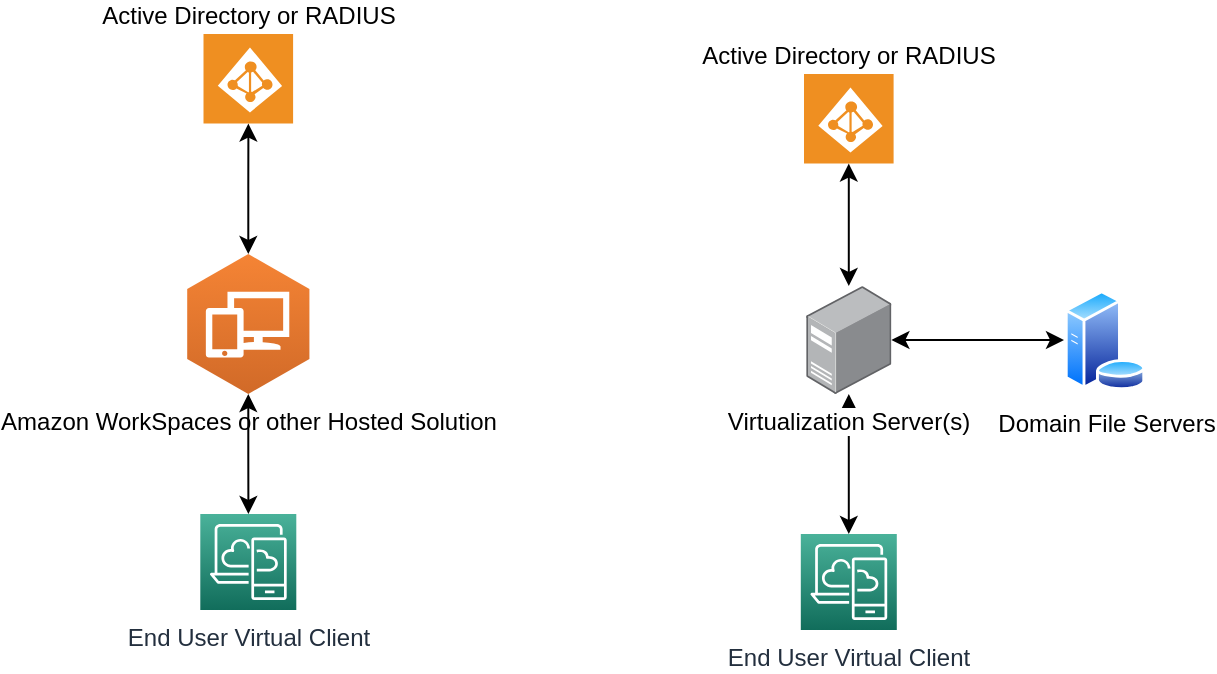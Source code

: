 <mxfile version="12.6.5" type="device"><diagram id="C5RBs43oDa-KdzZeNtuy" name="Page-1"><mxGraphModel dx="946" dy="703" grid="1" gridSize="10" guides="1" tooltips="1" connect="1" arrows="1" fold="1" page="1" pageScale="1" pageWidth="827" pageHeight="1169" math="0" shadow="0"><root><mxCell id="WIyWlLk6GJQsqaUBKTNV-0"/><mxCell id="WIyWlLk6GJQsqaUBKTNV-1" parent="WIyWlLk6GJQsqaUBKTNV-0"/><mxCell id="kmq39kzR6gbOwu15kNuL-1" value="&lt;span style=&quot;background-color: rgb(255 , 255 , 255)&quot;&gt;Active Directory or RADIUS&lt;/span&gt;" style="shadow=0;dashed=0;html=1;strokeColor=none;fillColor=#EF8F21;labelPosition=center;verticalLabelPosition=top;verticalAlign=bottom;align=center;outlineConnect=0;shape=mxgraph.veeam.active_directory;" vertex="1" parent="WIyWlLk6GJQsqaUBKTNV-1"><mxGeometry x="179.75" y="170" width="44.8" height="44.8" as="geometry"/></mxCell><mxCell id="kmq39kzR6gbOwu15kNuL-11" value="" style="edgeStyle=orthogonalEdgeStyle;rounded=0;orthogonalLoop=1;jettySize=auto;html=1;startArrow=classic;startFill=1;" edge="1" parent="WIyWlLk6GJQsqaUBKTNV-1" source="kmq39kzR6gbOwu15kNuL-4" target="kmq39kzR6gbOwu15kNuL-1"><mxGeometry relative="1" as="geometry"><mxPoint x="310.6" y="200" as="targetPoint"/></mxGeometry></mxCell><mxCell id="kmq39kzR6gbOwu15kNuL-12" value="" style="edgeStyle=orthogonalEdgeStyle;rounded=0;orthogonalLoop=1;jettySize=auto;html=1;startArrow=classic;startFill=1;" edge="1" parent="WIyWlLk6GJQsqaUBKTNV-1" source="kmq39kzR6gbOwu15kNuL-4" target="kmq39kzR6gbOwu15kNuL-9"><mxGeometry relative="1" as="geometry"/></mxCell><mxCell id="kmq39kzR6gbOwu15kNuL-4" value="Amazon WorkSpaces or other Hosted Solution" style="outlineConnect=0;dashed=0;verticalLabelPosition=bottom;verticalAlign=top;align=center;html=1;shape=mxgraph.aws3.workspaces;fillColor=#D16A28;gradientColor=#F58435;gradientDirection=north;" vertex="1" parent="WIyWlLk6GJQsqaUBKTNV-1"><mxGeometry x="171.6" y="280" width="61.11" height="70" as="geometry"/></mxCell><mxCell id="kmq39kzR6gbOwu15kNuL-8" value="" style="edgeStyle=orthogonalEdgeStyle;rounded=0;orthogonalLoop=1;jettySize=auto;html=1;startArrow=classic;startFill=1;" edge="1" parent="WIyWlLk6GJQsqaUBKTNV-1" source="kmq39kzR6gbOwu15kNuL-13" target="kmq39kzR6gbOwu15kNuL-6"><mxGeometry relative="1" as="geometry"><mxPoint x="502" y="370" as="sourcePoint"/><mxPoint x="502.4" y="404.8" as="targetPoint"/></mxGeometry></mxCell><mxCell id="kmq39kzR6gbOwu15kNuL-5" value="&lt;span style=&quot;background-color: rgb(255 , 255 , 255)&quot;&gt;Active Directory or RADIUS&lt;/span&gt;" style="shadow=0;dashed=0;html=1;strokeColor=none;fillColor=#EF8F21;labelPosition=center;verticalLabelPosition=top;verticalAlign=bottom;align=center;outlineConnect=0;shape=mxgraph.veeam.active_directory;" vertex="1" parent="WIyWlLk6GJQsqaUBKTNV-1"><mxGeometry x="480" y="190" width="44.8" height="44.8" as="geometry"/></mxCell><mxCell id="kmq39kzR6gbOwu15kNuL-6" value="End User Virtual Client" style="outlineConnect=0;fontColor=#232F3E;gradientColor=#4AB29A;gradientDirection=north;fillColor=#116D5B;strokeColor=#ffffff;dashed=0;verticalLabelPosition=bottom;verticalAlign=top;align=center;html=1;fontSize=12;fontStyle=0;aspect=fixed;shape=mxgraph.aws4.resourceIcon;resIcon=mxgraph.aws4.desktop_and_app_streaming;" vertex="1" parent="WIyWlLk6GJQsqaUBKTNV-1"><mxGeometry x="478.4" y="420" width="48" height="48" as="geometry"/></mxCell><mxCell id="kmq39kzR6gbOwu15kNuL-9" value="End User Virtual Client" style="outlineConnect=0;fontColor=#232F3E;gradientColor=#4AB29A;gradientDirection=north;fillColor=#116D5B;strokeColor=#ffffff;dashed=0;verticalLabelPosition=bottom;verticalAlign=top;align=center;html=1;fontSize=12;fontStyle=0;aspect=fixed;shape=mxgraph.aws4.resourceIcon;resIcon=mxgraph.aws4.desktop_and_app_streaming;" vertex="1" parent="WIyWlLk6GJQsqaUBKTNV-1"><mxGeometry x="178.15" y="410" width="48" height="48" as="geometry"/></mxCell><mxCell id="kmq39kzR6gbOwu15kNuL-14" value="" style="edgeStyle=orthogonalEdgeStyle;rounded=0;orthogonalLoop=1;jettySize=auto;html=1;startArrow=classic;startFill=1;" edge="1" parent="WIyWlLk6GJQsqaUBKTNV-1" source="kmq39kzR6gbOwu15kNuL-13" target="kmq39kzR6gbOwu15kNuL-5"><mxGeometry relative="1" as="geometry"/></mxCell><mxCell id="kmq39kzR6gbOwu15kNuL-16" value="" style="edgeStyle=orthogonalEdgeStyle;rounded=0;orthogonalLoop=1;jettySize=auto;html=1;startArrow=classic;startFill=1;entryX=0;entryY=0.5;entryDx=0;entryDy=0;" edge="1" parent="WIyWlLk6GJQsqaUBKTNV-1" source="kmq39kzR6gbOwu15kNuL-13" target="kmq39kzR6gbOwu15kNuL-18"><mxGeometry relative="1" as="geometry"><mxPoint x="603.7" y="323" as="targetPoint"/></mxGeometry></mxCell><mxCell id="kmq39kzR6gbOwu15kNuL-13" value="Virtualization Server(s)" style="points=[];aspect=fixed;html=1;align=center;shadow=0;dashed=0;image;image=img/lib/allied_telesis/computer_and_terminals/Server_Desktop.svg;" vertex="1" parent="WIyWlLk6GJQsqaUBKTNV-1"><mxGeometry x="481.1" y="296" width="42.6" height="54" as="geometry"/></mxCell><mxCell id="kmq39kzR6gbOwu15kNuL-18" value="Domain File Servers" style="aspect=fixed;perimeter=ellipsePerimeter;html=1;align=center;shadow=0;dashed=0;spacingTop=3;image;image=img/lib/active_directory/database_server.svg;" vertex="1" parent="WIyWlLk6GJQsqaUBKTNV-1"><mxGeometry x="610" y="298" width="41" height="50" as="geometry"/></mxCell></root></mxGraphModel></diagram></mxfile>